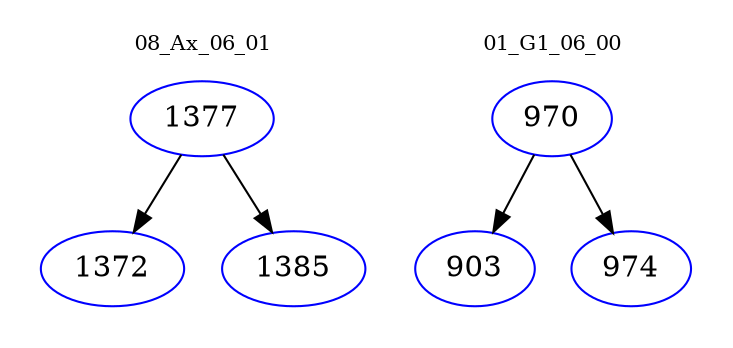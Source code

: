 digraph{
subgraph cluster_0 {
color = white
label = "08_Ax_06_01";
fontsize=10;
T0_1377 [label="1377", color="blue"]
T0_1377 -> T0_1372 [color="black"]
T0_1372 [label="1372", color="blue"]
T0_1377 -> T0_1385 [color="black"]
T0_1385 [label="1385", color="blue"]
}
subgraph cluster_1 {
color = white
label = "01_G1_06_00";
fontsize=10;
T1_970 [label="970", color="blue"]
T1_970 -> T1_903 [color="black"]
T1_903 [label="903", color="blue"]
T1_970 -> T1_974 [color="black"]
T1_974 [label="974", color="blue"]
}
}
